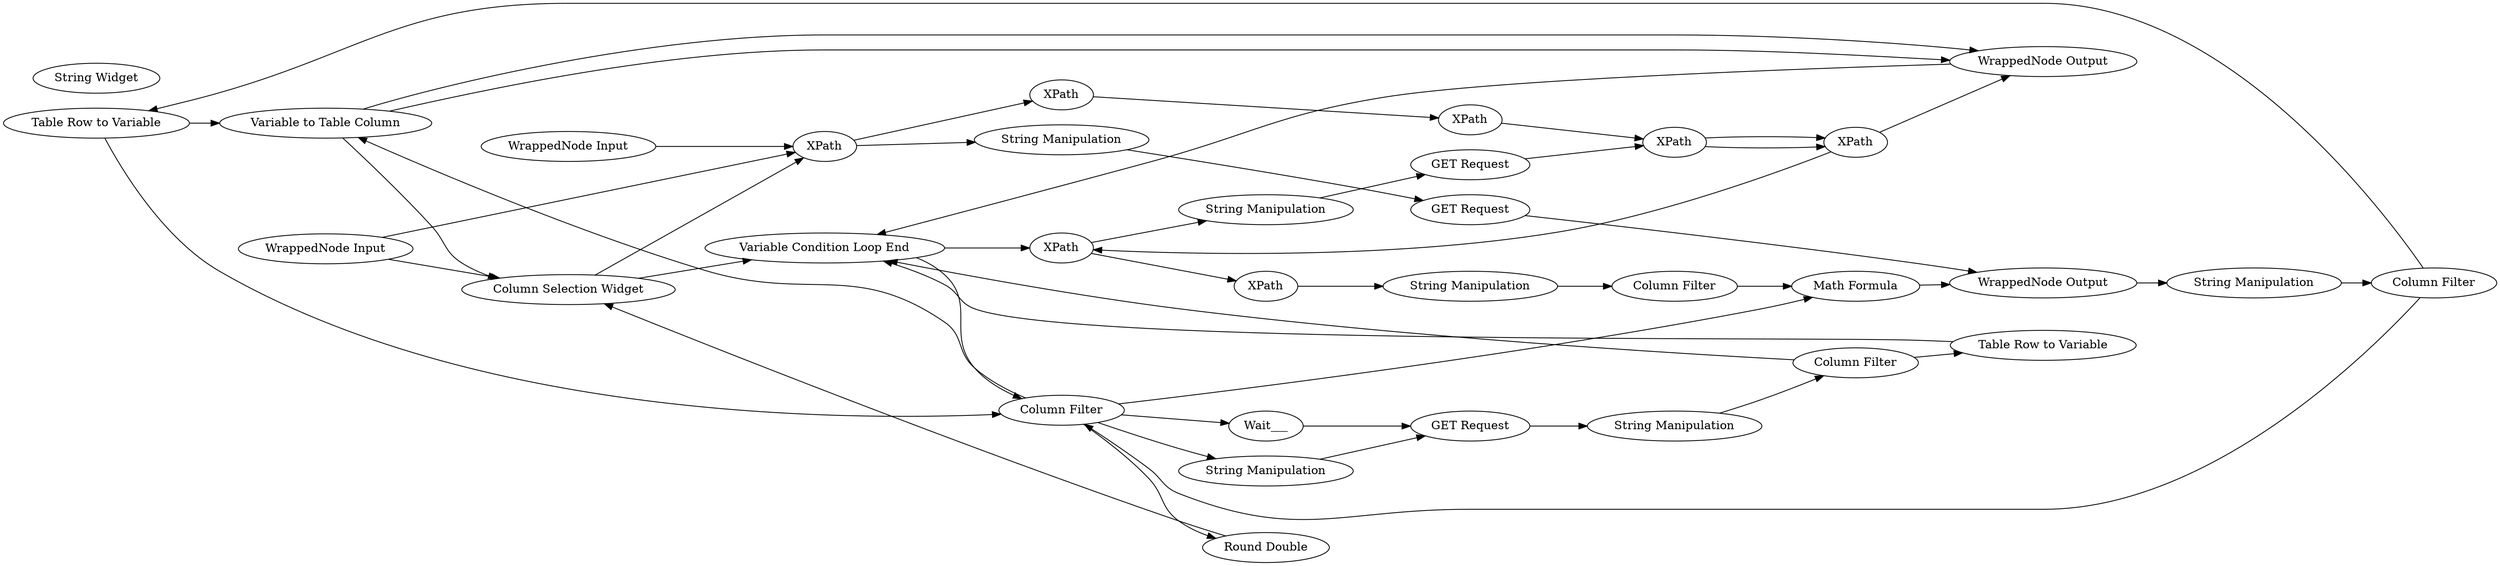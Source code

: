digraph {
	48 [label="Empty Table Creator"]
	49 [label="WrappedNode Input"]
	50 [label="WrappedNode Output"]
	65 [label="Variable to Table Column"]
	67 [label="Text Output Widget"]
	69 [label="String Widget"]
	50 [label="Table View _JavaScript_"]
	51 [label="WrappedNode Input"]
	52 [label="WrappedNode Output"]
	53 [label="Round Double"]
	14 [label="String Manipulation"]
	15 [label="GET Request"]
	19 [label=Wait___]
	23 [label="GET Request"]
	24 [label="String Manipulation"]
	25 [label="Column Filter"]
	28 [label="Column Filter"]
	30 [label="String Manipulation"]
	31 [label="GET Request"]
	32 [label="WrappedNode Input"]
	33 [label="WrappedNode Output"]
	35 [label="Column Rename _Regex_"]
	38 [label="Column Filter"]
	39 [label="Column Rename"]
	40 [label="Row Filter"]
	43 [label="String Manipulation"]
	45 [label="String Manipulation"]
	47 [label="String Manipulation"]
	48 [label="Table Row to Variable"]
	49 [label="Table Row to Variable"]
	50 [label="Column Selection Widget"]
	51 [label="Generic Loop Start"]
	52 [label="Variable Condition Loop End"]
	51 [label="Column Filter"]
	35 [label=XPath]
	36 [label=XPath]
	37 [label=XPath]
	38 [label=XPath]
	39 [label=XPath]
	40 [label=XPath]
	41 [label="Column Filter"]
	42 [label="WrappedNode Input"]
	43 [label="WrappedNode Output"]
	44 [label=XPath]
	67 [label="String Manipulation"]
	68 [label="Math Formula"]
	48 -> 65
	65 -> 50
	51 -> 65
	50 -> 52
	51 -> 53
	53 -> 50
	14 -> 15
	15 -> 43
	19 -> 23
	23 -> 47
	24 -> 23
	25 -> 48
	25 -> 51
	28 -> 49
	28 -> 52
	30 -> 31
	31 -> 38
	32 -> 35
	32 -> 50
	35 -> 14
	38 -> 39
	39 -> 33
	40 -> 30
	43 -> 45
	45 -> 25
	47 -> 28
	48 -> 51
	49 -> 52
	50 -> 35
	51 -> 24
	51 -> 19
	52 -> 40
	35 -> 36
	36 -> 37
	37 -> 38
	38 -> 39
	39 -> 40
	40 -> 44
	41 -> 68
	42 -> 35
	44 -> 67
	67 -> 41
	68 -> 43
	33 -> 52
	52 -> 51
	65 -> 33
	65 -> 33
	51 -> 68
	rankdir=LR
}
